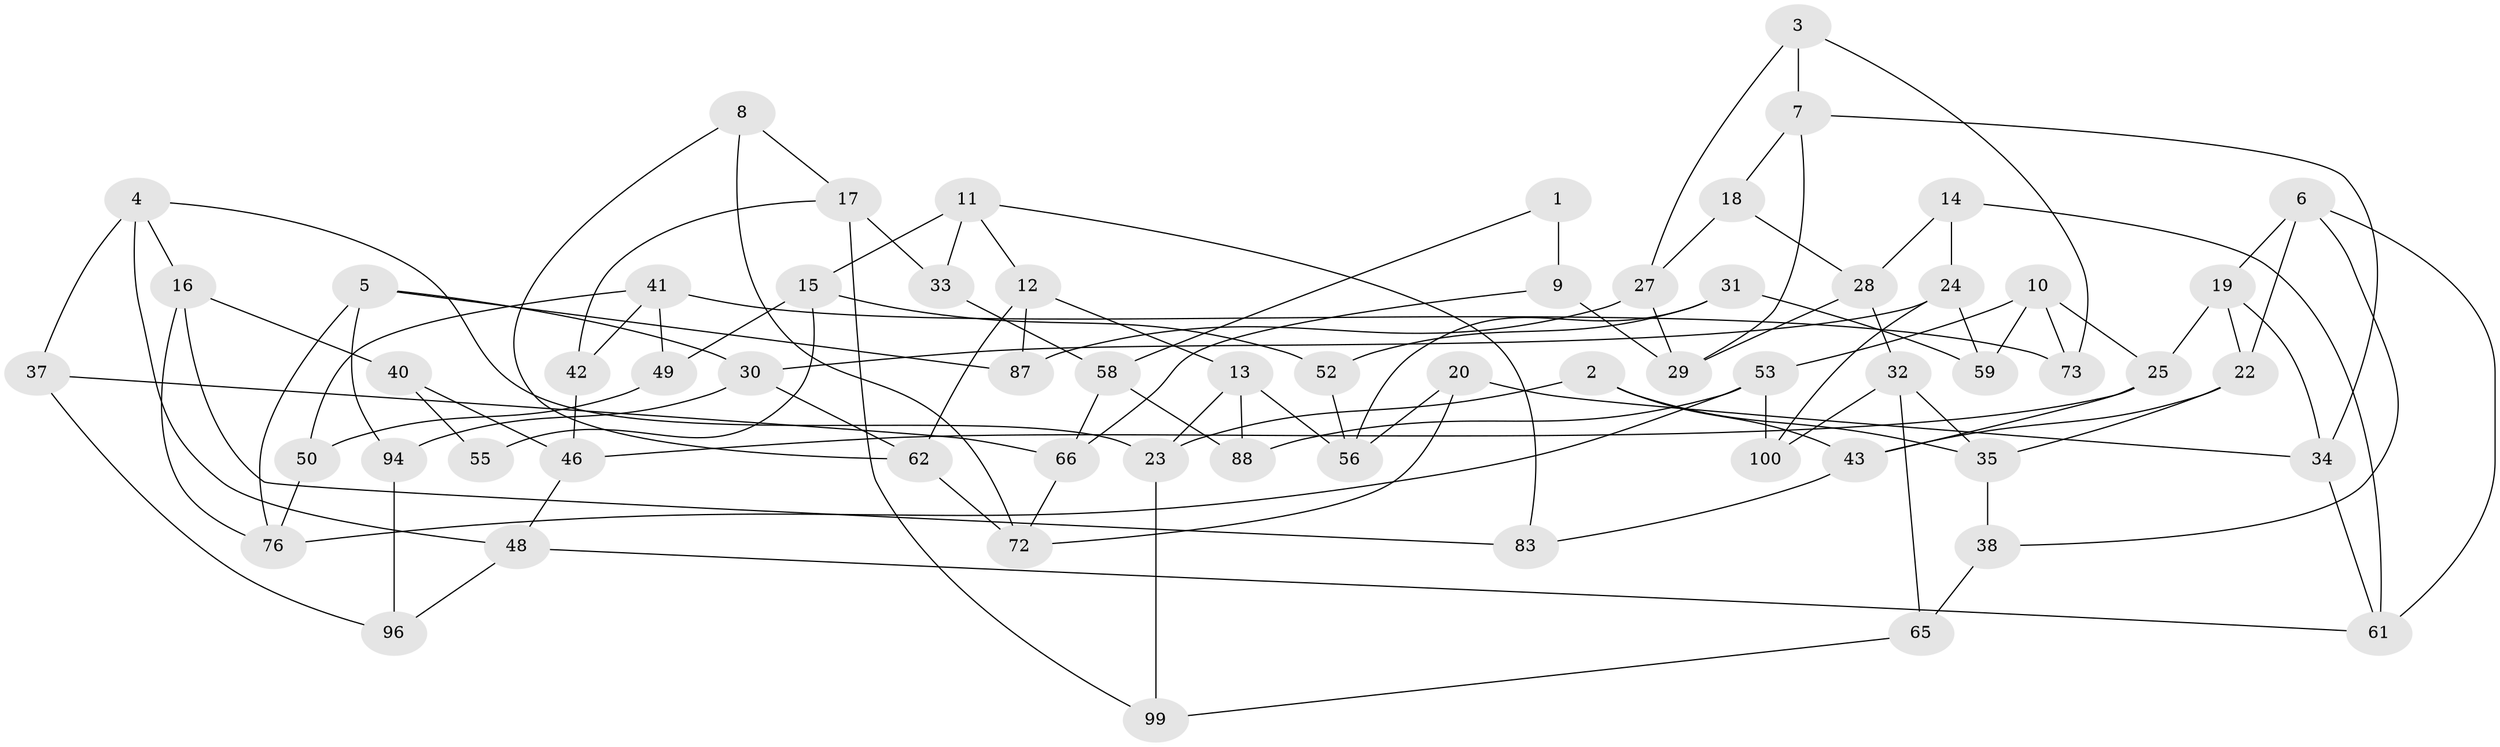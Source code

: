 // original degree distribution, {3: 1.0}
// Generated by graph-tools (version 1.1) at 2025/39/02/21/25 10:39:00]
// undirected, 63 vertices, 111 edges
graph export_dot {
graph [start="1"]
  node [color=gray90,style=filled];
  1;
  2;
  3;
  4 [super="+51"];
  5 [super="+21"];
  6 [super="+78"];
  7 [super="+44"];
  8;
  9 [super="+71"];
  10 [super="+91"];
  11 [super="+81"];
  12 [super="+47"];
  13 [super="+90"];
  14;
  15 [super="+70"];
  16 [super="+26"];
  17 [super="+98"];
  18;
  19 [super="+86"];
  20;
  22 [super="+45"];
  23 [super="+36"];
  24 [super="+63"];
  25 [super="+54"];
  27 [super="+77"];
  28 [super="+84"];
  29 [super="+68"];
  30 [super="+92"];
  31;
  32 [super="+39"];
  33;
  34 [super="+60"];
  35 [super="+57"];
  37;
  38;
  40 [super="+95"];
  41 [super="+82"];
  42;
  43 [super="+74"];
  46 [super="+75"];
  48 [super="+67"];
  49;
  50;
  52;
  53 [super="+64"];
  55;
  56 [super="+93"];
  58 [super="+97"];
  59;
  61 [super="+85"];
  62 [super="+79"];
  65;
  66 [super="+69"];
  72 [super="+80"];
  73;
  76 [super="+89"];
  83;
  87;
  88;
  94;
  96;
  99;
  100;
  1 -- 58;
  1 -- 9 [weight=2];
  2 -- 35;
  2 -- 43;
  2 -- 23;
  3 -- 73;
  3 -- 7;
  3 -- 27;
  4 -- 37;
  4 -- 48;
  4 -- 16;
  4 -- 23;
  5 -- 94;
  5 -- 30;
  5 -- 76;
  5 -- 87;
  6 -- 19;
  6 -- 38;
  6 -- 61;
  6 -- 22;
  7 -- 18;
  7 -- 29;
  7 -- 34;
  8 -- 62;
  8 -- 17;
  8 -- 72;
  9 -- 66;
  9 -- 29;
  10 -- 53;
  10 -- 59;
  10 -- 73;
  10 -- 25;
  11 -- 83;
  11 -- 15;
  11 -- 33;
  11 -- 12;
  12 -- 87;
  12 -- 13;
  12 -- 62;
  13 -- 56;
  13 -- 88;
  13 -- 23;
  14 -- 61;
  14 -- 24;
  14 -- 28;
  15 -- 55;
  15 -- 49;
  15 -- 52;
  16 -- 76;
  16 -- 40;
  16 -- 83;
  17 -- 99;
  17 -- 33;
  17 -- 42;
  18 -- 28;
  18 -- 27;
  19 -- 34;
  19 -- 25;
  19 -- 22;
  20 -- 72;
  20 -- 34;
  20 -- 56;
  22 -- 43;
  22 -- 35;
  23 -- 99;
  24 -- 30;
  24 -- 59;
  24 -- 100;
  25 -- 46;
  25 -- 43;
  27 -- 87;
  27 -- 29;
  28 -- 32;
  28 -- 29;
  30 -- 94;
  30 -- 62;
  31 -- 52;
  31 -- 56;
  31 -- 59;
  32 -- 35;
  32 -- 65;
  32 -- 100;
  33 -- 58;
  34 -- 61;
  35 -- 38;
  37 -- 96;
  37 -- 66;
  38 -- 65;
  40 -- 55 [weight=2];
  40 -- 46;
  41 -- 73;
  41 -- 50;
  41 -- 42;
  41 -- 49;
  42 -- 46;
  43 -- 83;
  46 -- 48;
  48 -- 96;
  48 -- 61;
  49 -- 50;
  50 -- 76;
  52 -- 56;
  53 -- 88;
  53 -- 100;
  53 -- 76;
  58 -- 88;
  58 -- 66;
  62 -- 72;
  65 -- 99;
  66 -- 72;
  94 -- 96;
}
